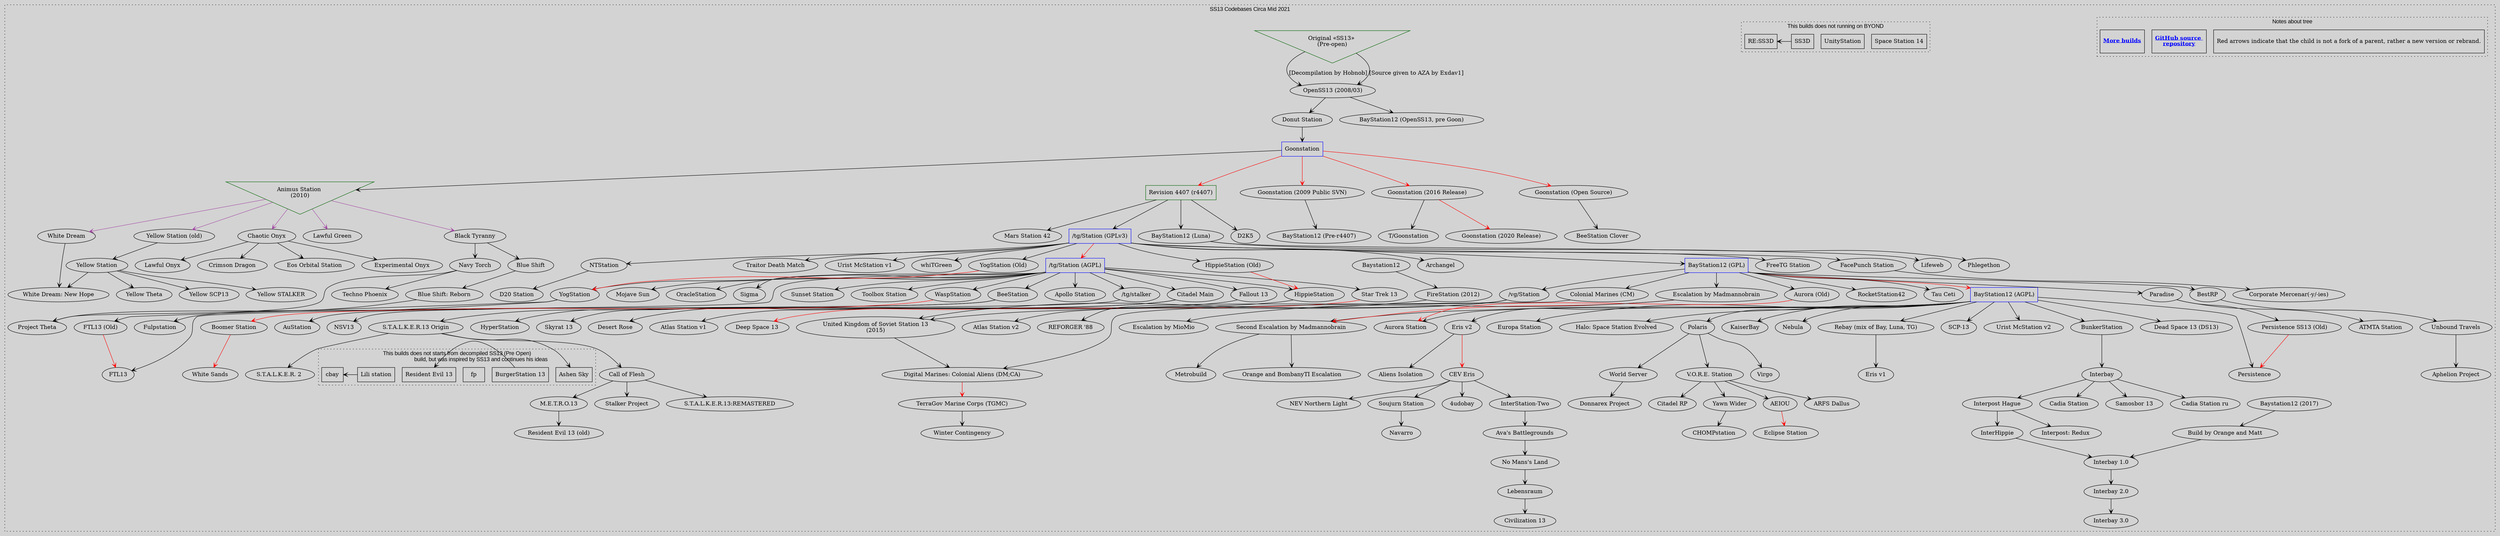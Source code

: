 digraph G {
	/// Attributes ///
	color    = "black"
	fontname = "Arial"
	fontsize = 14
	ratio    = "auto" //size = "30, 30"
	rankdir  = "LB"
	bgcolor  = lightgray
	//splines  = false

	graph [
		compound = true
	]
	edge [
		arrowhead = vee,
		arrowtail = vee,
		splines = curved
	]

	//
	subgraph "cluster мap"
	{
		//
		subgraph "cluster note"
		{
			/// Attributes ///
			label    = "Notes about tree"
			style    = "dotted"
			rankdir  = "LB"
			compound = false
			rank     = same
			//pos      = "10,10!"

			node [
				shape    = rectangle,
				fontsize = 14,
				//width    = 3.5
				//height   = .08
				minlen = 1
			]
			edge [
				constraint = false
			]

			/// Nodes ///
			note1 [
				label  = "Red arrows indicate that the child is not a fork of a parent, rather a new version or rebrand.\l",
				width  = 4.5,
				height = .8
			]
			note2 [
				shape     = record,
				fontcolor = "blue"
				decorate  = true
				label     = <<b><u>GitHub source <br/>repository</u></b>>,
				URL       = "https://github.com/CthulhuOnIce/SS13-Codebases",
				width     = 1.4,
				height    = .8
			]
			note3 [
				shape     = record,
				fontcolor = "blue"
				decorate  = true
				label     = <<b><u>More builds</u></b>>,
				URL       = "https://github.com/SS13-Source-Archive",
				width     = 1.4,
				height    = .8
			]
			//dummy_helper1 [style = "invis", width = 3]

			/// Edges ///
			//note1            -> note2 [style = "invis", constraint = false, dir = left] //, taillabel = "tail", lhead=cluster_0, constraint=false]
			//node [shape=record, height=.08, fontsize=11, width=3.5]
			//note1            -> dummy_helper1 [style = "invis"] //, taillabel = "tail", lhead=cluster_0, constraint=false]
		}

		//
		subgraph "cluster not byond"
		{
			/// Attributes ///
			label    = "This builds does not running on BYOND"
			style    = "dotted"
			//rankdir  = "LB"
			//compound = false
			//rank     = same

			node [
				shape    = rectangle,
				//fontsize = 14,
				//width    = 3.5
				//height   = .08
				minlen   = 1
			]
			edge [
				constraint = false
				dir = left
			]

			/// Nodes ///
			"Space Station 14" // added by: CthulhuOnIce
			"UnityStation" // added by: CthulhuOnIce

			/// Edges ///
			"SS3D" -> "RE:SS3D" // added by: CthulhuOnIce
		}

		//
		subgraph "cluster not from decompiled ss13"
		{
			/// Attributes ///
			label    = "This builds does not starts from decompiled SS13 (Pre Open)
				build, but was inspired by SS13 and continues his ideas"
			style    = "dotted"

			node [
				shape    = rectangle,
				//fontsize = 14,
				//width    = 3.5
				//height   = .08
				minlen   = 1
			]
			edge [
				constraint = false
				dir = left
			]

			/// Nodes ///
			"Ashen Sky" // added by: Gesugao-san
			"BurgerStation 13" // added by: CthulhuOnIce
			// Initial commit: https://github.com/BurgerLUA/burgerstation/commit/92619a74a8a069cda750ff6c06a6f36b58d1b896
			"fp" // added by: Gesugao-san

			/// Edges ///
			"BurgerStation 13" -> "Resident Evil 13" // added by: Gesugao-san
			"Lili station"     -> "cbay" // added by: Gesugao-san
		}

		/// Attributes ///
		label    = "SS13 Codebases Circa Mid 2021"
		labelloc = "top"
		style    = "dotted"
		//rankdir = "TB"
		//edge [constraint = true]

		/// Nodes ///
		"/tg/Station (AGPL)" [shape = rectangle, color = blue] // added by: CthulhuOnIce
		"/tg/Station (GPLv3)" [shape = rectangle, color = blue] // added by: CthulhuOnIce
		"Animus Station \n(2010)" [shape = invtriangle, color = darkgreen] // added by: Gesugao-san
		"BayStation12 (AGPL)" [shape = rectangle, color = blue] // added by: CthulhuOnIce
		"BayStation12 (GPL)" [shape = rectangle, color = blue] // added by: CthulhuOnIce
		"Goonstation" [shape = rectangle, color = blue] // added by: CthulhuOnIce
		"Original «SS13» \n(Pre-open)" [shape = invtriangle, color = darkgreen] // added by: CthulhuOnIce
		"Revision 4407 (r4407)" [shape = rectangle, color = darkgreen] // added by: CthulhuOnIce

		/// Edges ///
		"/tg/stalker"                                 -> "S.T.A.L.K.E.R.13 Origin" // added by: Gesugao-san
		"/tg/Station (AGPL)"                          -> "/tg/stalker" // added by: Gesugao-san
		"/tg/Station (AGPL)"                          -> "Apollo Station" // added by: CthulhuOnIce
		"/tg/Station (AGPL)"                          -> "BeeStation" // added by: CthulhuOnIce
		"/tg/Station (AGPL)"                          -> "Citadel Main" // added by: CthulhuOnIce
		"/tg/Station (AGPL)"                          -> "Fallout 13" // added by: CthulhuOnIce
		"/tg/Station (AGPL)"                          -> "FTL13" // added by: CthulhuOnIce
		"/tg/Station (AGPL)"                          -> "HippieStation" // added by: CthulhuOnIce
		"/tg/Station (AGPL)"                          -> "Mojave Sun" // added by: CthulhuOnIce
		"/tg/Station (AGPL)"                          -> "OracleStation" // added by: CthulhuOnIce
		"/tg/Station (AGPL)"                          -> "Sigma" // sadly added by: Gesugao-san
		"/tg/Station (AGPL)"                          -> "Star Trek 13" // added by: CthulhuOnIce
		"/tg/Station (AGPL)"                          -> "Sunset Station" // added by: CthulhuOnIce
		"/tg/Station (AGPL)"                          -> "Toolbox Station" // added by: CthulhuOnIce
		"/tg/Station (AGPL)"                          -> "WaspStation" // added by: CthulhuOnIce
		"/tg/Station (AGPL)"                          -> "YogStation" // added by: CthulhuOnIce
		"/tg/Station (GPLv3)"                         -> "/tg/Station (AGPL)" [color = red] // added by: CthulhuOnIce
		"/tg/Station (GPLv3)"                         -> "Archangel" // added by: CthulhuOnIce
		"/tg/Station (GPLv3)"                         -> "BayStation12 (GPL)" // added by: CthulhuOnIce
		"/tg/Station (GPLv3)"                         -> "FacePunch Station" // added by: CthulhuOnIce
		"/tg/Station (GPLv3)"                         -> "FreeTG Station" // added by: Gesugao-san
		"/tg/Station (GPLv3)"                         -> "HippieStation (Old)" // added by: CthulhuOnIce
		"/tg/Station (GPLv3)"                         -> "NTStation" // added by: CthulhuOnIce
		"/tg/Station (GPLv3)"                         -> "Traitor Death Match" // added by: CthulhuOnIce
		"/tg/Station (GPLv3)"                         -> "Urist McStation v1" // added by: Gesugao-san
		"/tg/Station (GPLv3)"                         -> "whiTGreen" // added by: Gesugao-san
		"/tg/Station (GPLv3)"                         -> "YogStation (Old)" // added by: CthulhuOnIce
		"/vg/Station"                                 -> "Atlas Station v2" // added by: Gesugao-san
		"/vg/Station"                                 -> "REFORGER '88" // added by: Gesugao-san
		"/vg/Station"                                 -> "United Kingdom of Soviet Station 13\n(2015)" // added by: Void.
		"AEIOU"                                       -> "Eclipse Station" [color = red] // added by: CthulhuOnIce
		"Animus Station \n(2010)"                     -> "Black Tyranny" [color = "#a349a4"] // added by: Void.
		"Animus Station \n(2010)"                     -> "Chaotic Onyx" [color = "#a349a4"] // added by: Void.
		"Animus Station \n(2010)"                     -> "Lawful Green" [color = "#a349a4"] // added by: Void.
		"Animus Station \n(2010)"                     -> "White Dream" [color = "#a349a4"] // added by: Void.
		"Animus Station \n(2010)"                     -> "Yellow Station (old)" [color = "#a349a4"] // added by: Void.
		"Aurora (Old)"                                -> "Aurora Station" [color = red] // added by: CthulhuOnIce
		"Ava's Battlegrounds"                         -> "No Mans's Land" // added by: CthulhuOnIce
		"Baystation12 (2017)"                         -> "Build by Orange and Matt" // added by: Void.
		"BayStation12 (AGPL)"                         -> "Aurora Station" // added by: CthulhuOnIce
		"BayStation12 (AGPL)"                         -> "BunkerStation" // added by: Gesugao-san
		"BayStation12 (AGPL)"                         -> "Dead Space 13 (DS13)" // added by: CthulhuOnIce
		"BayStation12 (AGPL)"                         -> "Eris v2" // added by: Gesugao-san
		"BayStation12 (AGPL)"                         -> "Europa Station" // added by: CthulhuOnIce
		"BayStation12 (AGPL)"                         -> "Halo: Space Station Evolved" // added by: CthulhuOnIce
		"BayStation12 (AGPL)"                         -> "KaiserBay" // added by: Gesugao-san
		"BayStation12 (AGPL)"                         -> "Nebula" // added by: quardbreak
		"BayStation12 (AGPL)"                         -> "Persistence" // added by: CthulhuOnIce
		"BayStation12 (AGPL)"                         -> "Polaris" // added by: CthulhuOnIce
		"BayStation12 (AGPL)"                         -> "Rebay (mix of Bay, Luna, TG)" // added by: Gesugao-san
		"BayStation12 (AGPL)"                         -> "SCP-13" // added by: CthulhuOnIce
		"BayStation12 (AGPL)"                         -> "Second Escalation by Madmannobrain" // added by: Void.
		"BayStation12 (AGPL)"                         -> "Urist McStation v2" // added by: CthulhuOnIce, edit: Gesugao-san
		"BayStation12 (GPL)"                          -> "/vg/Station" // added by: CthulhuOnIce
		"BayStation12 (GPL)"                          -> "Aurora (Old)" // added by: CthulhuOnIce
		"BayStation12 (GPL)"                          -> "BayStation12 (AGPL)" [color = red] // added by: CthulhuOnIce
		"BayStation12 (GPL)"                          -> "BestRP" // added by: CthulhuOnIce
		"BayStation12 (GPL)"                          -> "Colonial Marines (CM)" // added by: CthulhuOnIce
		"BayStation12 (GPL)"                          -> "Escalation by Madmannobrain" // added by: Gesugao-san
		"BayStation12 (GPL)"                          -> "Paradise" // added by: CthulhuOnIce
		"BayStation12 (GPL)"                          -> "RocketStation42" // added by: CthulhuOnIce
		"BayStation12 (GPL)"                          -> "Tau Ceti" // added by: CthulhuOnIce
		"BayStation12 (Luna)"                         -> "Lifeweb" // added by: CthulhuOnIce
		"BayStation12 (Luna)"                         -> "Phlegethon" // added by: Gesugao-san
		"Baystation12"                                -> "FireStation (2012)" // added by: Void.
		"BeeStation"                                  -> "AuStation" // added by: CthulhuOnIce
		"BeeStation"                                  -> "NSV13" // added by: CthulhuOnIce
		"BestRP"                                      -> "Unbound Travels" // added by: Gesugao-san
		"Black Tyranny"                               -> "Blue Shift" // added by: Void.
		"Black Tyranny"                               -> "Navy Torch" // added by: Void.
		"Blue Shift: Reborn"                          -> "Project Theta" // added by: Void.
		"Blue Shift"                                  -> "Blue Shift: Reborn" // added by: Void.
		"Boomer Station"                              -> "White Sands" [color = red] // added by: CthulhuOnIce
		"Build by Orange and Matt"                    -> "Interbay 1.0" // added by: Void.
		"BunkerStation"                               -> "Interbay" // added by: CthulhuOnIce
		"Call of Flesh"                               -> "M.E.T.R.O.13" // added by: Void.
		"Call of Flesh"                               -> "S.T.A.L.K.E.R.13:REMASTERED" // added by: Void.
		"Call of Flesh"                               -> "Stalker Project" // added by: Gesugao-san
		"CEV Eris"                                    -> "4udobay" // added by: TapKo4eB
		"CEV Eris"                                    -> "InterStation-Two" // added by: CthulhuOnIce
		"CEV Eris"                                    -> "NEV Northern Light" // added by: Gesugao-san
		"CEV Eris"                                    -> "Soujurn Station" // added by: Gesugao-san
		"Chaotic Onyx"                                -> "Crimson Dragon" // added by: Void.
		"Chaotic Onyx"                                -> "Eos Orbital Station" // added by: Void.
		"Chaotic Onyx"                                -> "Experimental Onyx" // added by: Void.
		"Chaotic Onyx"                                -> "Lawful Onyx" // added by: Void.
		"Citadel Main"                                -> "HyperStation" // added by: CthulhuOnIce
		"Citadel Main"                                -> "Skyrat 13" // added by: CthulhuOnIce
		"Colonial Marines (CM)"                       -> "Digital Marines: Colonial Aliens (DM;CA)" // added by: CthulhuOnIce
		"Digital Marines: Colonial Aliens (DM;CA)"    -> "TerraGov Marine Corps (TGMC)" [color = red] // added by: CthulhuOnIce
		"Donut Station"                               -> "Goonstation" // added by: CthulhuOnIce, edited: Gesugao-san
		"Eris v2"                                     -> "Aliens Isolation" // added by: Gesugao-san
		"Eris v2"                                     -> "CEV Eris" [color = red] // added by: Gesugao-san
		"Escalation by Madmannobrain"                 -> "Escalation by MioMio" // added by: Void.
		"Escalation by Madmannobrain"                 -> "Second Escalation by Madmannobrain" [color = red] // added by: Void.
		"FacePunch Station"                           -> "Corporate Mercenar(-y/-ies)" // added by: CthulhuOnIce
		"Fallout 13"                                  -> "Desert Rose" // added by: CthulhuOnIce
		"FireStation (2012)"                          -> "United Kingdom of Soviet Station 13\n(2015)" // added by: Void.
		"FTL13 (Old)"                                 -> "FTL13" [color = red] // added by: CthulhuOnIce
		"Goonstation (2009 Public SVN)"               -> "BayStation12 (Pre-r4407)" // added by: Gesugao-san
		"Goonstation (2016 Release)"                  -> "Goonstation (2020 Release)" [color = red] // added by: CthulhuOnIce
		"Goonstation (2016 Release)"                  -> "T/Goonstation" // added by: CthulhuOnIce
		"Goonstation (Open Source)"                   -> "BeeStation Clover" // added by: Gesugao-san
		"Goonstation"                                 -> "Animus Station \n(2010)" // proudly added by: Void. and Gesugao-san
		"Goonstation"                                 -> "Goonstation (2009 Public SVN)" [color = red] // added by: Gesugao-san
		"Goonstation"                                 -> "Goonstation (2016 Release)" [color = red] // added by: CthulhuOnIce
		"Goonstation"                                 -> "Goonstation (Open Source)" [color = red] // added by: CthulhuOnIce
		"Goonstation"                                 -> "Revision 4407 (r4407)" [color = red] // added by: CthulhuOnIce
		"HippieStation (Old)"                         -> "HippieStation" [color = red] // added by: Gesugao-san
		"HippieStation"                               -> "Atlas Station v1" // added by: Gesugao-san
		"Interbay 1.0"                                -> "Interbay 2.0" // added by: Gesugao-san
		"Interbay 2.0"                                -> "Interbay 3.0" // added by: Gesugao-san
		"Interbay"                                    -> "Cadia Station ru" // added by: Gesugao-san
		"Interbay"                                    -> "Cadia Station" // added by: Gesugao-san
		"Interbay"                                    -> "Interpost Hague" // added by: CthulhuOnIce
		"Interbay"                                    -> "Samosbor 13" // added by: Gesugao-san
		"InterHippie"                                 -> "Interbay 1.0" // added by: Gesugao-san
		"Interpost Hague"                             -> "InterHippie" // added by: Gesugao-san
		"Interpost Hague"                             -> "Interpost: Redux" // added by: Gesugao-san
		"InterStation-Two"                            -> "Ava's Battlegrounds" // added by: CthulhuOnIce
		"Lebensraum"                                  -> "Civilization 13" // added by: CthulhuOnIce
		"M.E.T.R.O.13"                                -> "Resident Evil 13 (old)" // added by: Void.
		"Navy Torch"                                  -> "Project Theta" // added by: Gesugao-san
		"Navy Torch"                                  -> "Techno Phoenix" // added by: Gesugao-san
		"No Mans's Land"                              -> "Lebensraum" // added by: CthulhuOnIce
		"NTStation"                                   -> "D20 Station" // added by: CthulhuOnIce
		"OpenSS13 (2008/03)"                          -> "BayStation12 (OpenSS13, pre Goon)" // added by: CthulhuOnIce, edited: Gesugao-san
		"OpenSS13 (2008/03)"                          -> "Donut Station" // added by: Gesugao-san
		"Original «SS13» \n(Pre-open)"                -> "OpenSS13 (2008/03)" [label = "[Decompilation by Hobnob]"] // added by: CthulhuOnIce, edited: Gesugao-san
		"Original «SS13» \n(Pre-open)"                -> "OpenSS13 (2008/03)" [label = "[Source given to AZA by Exdav1]"] // added by: Gesugao-san
		"Paradise"                                    -> "ATMTA Station" // added by: Gesugao-san
		"Paradise"                                    -> "Persistence SS13 (Old)" // added by: CthulhuOnIce
		"Persistence SS13 (Old)"                      -> "Persistence" [color = red] // added by: Gesugao-san
		"Polaris"                                     -> "V.O.R.E. Station" // added by: CthulhuOnIce
		"Polaris"                                     -> "Virgo" // added by: Gesugao-san
		"Polaris"                                     -> "World Server" // added by: CthulhuOnIce
		"Rebay (mix of Bay, Luna, TG)"                -> "Eris v1" // added by: Gesugao-san
		"Revision 4407 (r4407)"                       -> "/tg/Station (GPLv3)" // added by: CthulhuOnIce, edited: Gesugao-san
		"Revision 4407 (r4407)"                       -> "BayStation12 (Luna)" // added by: CthulhuOnIce
		"Revision 4407 (r4407)"                       -> "D2K5" // added by: CthulhuOnIce
		"Revision 4407 (r4407)"                       -> "Mars Station 42" // added by: CthulhuOnIce
		"S.T.A.L.K.E.R.13 Origin"                     -> "Ashen Sky" // added by: Gesugao-san
		"S.T.A.L.K.E.R.13 Origin"                     -> "Call of Flesh" // added by: Gesugao-san
		"S.T.A.L.K.E.R.13 Origin"                     -> "S.T.A.L.K.E.R. 2 " // added by: Void.
		"Second Escalation by Madmannobrain"          -> "Metrobuild" // added by: Void.
		"Second Escalation by Madmannobrain"          -> "Orange and BombanyTI Escalation" // added by: Void.
		"Soujurn Station"                             -> "Navarro" // added by: Gesugao-san
		"Star Trek 13"                                -> "Deep Space 13" [color = red] // added by: CthulhuOnIce
		"TerraGov Marine Corps (TGMC)"                -> "Winter Contingency" // added by: Gesugao-san
		"Unbound Travels"                             -> "Aphelion Project" // added by: Gesugao-san
		"United Kingdom of Soviet Station 13\n(2015)" -> "Digital Marines: Colonial Aliens (DM;CA)" // added by: Void.
		"V.O.R.E. Station"                            -> "AEIOU" // added by: CthulhuOnIce
		"V.O.R.E. Station"                            -> "ARFS Dallus" // added by: Gesugao-san
		"V.O.R.E. Station"                            -> "Citadel RP" // added by: CthulhuOnIce
		"V.O.R.E. Station"                            -> "Yawn Wider" // added by: CthulhuOnIce
		"WaspStation"                                 -> "Boomer Station" [color = red] // added by: CthulhuOnIce
		"White Dream"                                 -> "White Dream: New Hope" // added by: Gesugao-san
		"World Server"                                -> "Donnarex Project" // added by: Gesugao-san
		"Yawn Wider"                                  -> "CHOMPstation" // added by: CthulhuOnIce
		"Yellow Station (old)"                        -> "Yellow Station" // added by: Void.
		"Yellow Station"                              -> "White Dream: New Hope" // added by: Void.
		"Yellow Station"                              -> "Yellow SCP13" // added by: Void.
		"Yellow Station"                              -> "Yellow STALKER" // added by: Void.
		"Yellow Station"                              -> "Yellow Theta" // added by: Void.
		"YogStation (Old)"                            -> "YogStation" [color = red] // added by: CthulhuOnIce
		"YogStation"                                  -> "FTL13 (Old)" // added by: CthulhuOnIce, edited: quardbreak
		"YogStation"                                  -> "Fulpstation" // added by: CthulhuOnIce
	}
}

